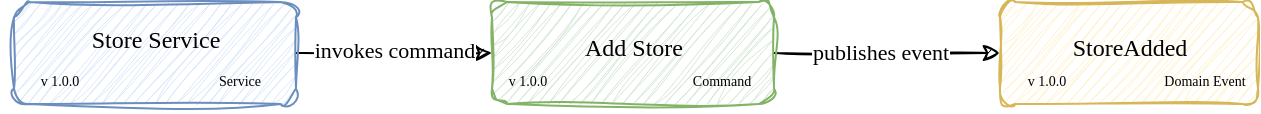 <mxfile version="24.7.10">
  <diagram name="Page-1" id="EXHx3dKr1RHgXwavZVSH">
    <mxGraphModel dx="1098" dy="465" grid="0" gridSize="10" guides="1" tooltips="1" connect="1" arrows="1" fold="1" page="0" pageScale="1" pageWidth="850" pageHeight="1100" math="0" shadow="0">
      <root>
        <mxCell id="0" />
        <mxCell id="1" parent="0" />
        <mxCell id="WGej2_bfYsvIvVX5093R-10" value="" style="endArrow=classic;html=1;rounded=1;exitX=1;exitY=0.5;exitDx=0;exitDy=0;sketch=1;curveFitting=1;jiggle=2;entryX=0;entryY=0.5;entryDx=0;entryDy=0;" edge="1" parent="1" source="WGej2_bfYsvIvVX5093R-8" target="WGej2_bfYsvIvVX5093R-17">
          <mxGeometry width="50" height="50" relative="1" as="geometry">
            <mxPoint x="-25" y="284" as="sourcePoint" />
            <mxPoint x="-87.249" y="201.818" as="targetPoint" />
          </mxGeometry>
        </mxCell>
        <mxCell id="WGej2_bfYsvIvVX5093R-11" value="invokes command" style="edgeLabel;html=1;align=center;verticalAlign=middle;resizable=0;points=[];sketch=1;curveFitting=1;jiggle=2;rounded=1;fontFamily=Caveat;fontSource=https%3A%2F%2Ffonts.googleapis.com%2Fcss%3Ffamily%3DCaveat;" vertex="1" connectable="0" parent="WGej2_bfYsvIvVX5093R-10">
          <mxGeometry x="-0.065" y="-1" relative="1" as="geometry">
            <mxPoint x="3" y="-3" as="offset" />
          </mxGeometry>
        </mxCell>
        <mxCell id="WGej2_bfYsvIvVX5093R-32" value="" style="edgeStyle=orthogonalEdgeStyle;rounded=1;sketch=1;hachureGap=4;jiggle=2;curveFitting=1;orthogonalLoop=1;jettySize=auto;html=1;fontFamily=Architects Daughter;fontSource=https%3A%2F%2Ffonts.googleapis.com%2Fcss%3Ffamily%3DArchitects%2BDaughter;entryX=0;entryY=0.5;entryDx=0;entryDy=0;" edge="1" parent="1" source="WGej2_bfYsvIvVX5093R-17" target="WGej2_bfYsvIvVX5093R-26">
          <mxGeometry relative="1" as="geometry" />
        </mxCell>
        <mxCell id="WGej2_bfYsvIvVX5093R-35" value="publishes event" style="edgeLabel;html=1;align=center;verticalAlign=middle;resizable=0;points=[];rounded=1;sketch=1;hachureGap=4;jiggle=2;curveFitting=1;fontFamily=Caveat;fontSource=https%3A%2F%2Ffonts.googleapis.com%2Fcss%3Ffamily%3DCaveat;" vertex="1" connectable="0" parent="WGej2_bfYsvIvVX5093R-32">
          <mxGeometry x="-0.066" y="1" relative="1" as="geometry">
            <mxPoint as="offset" />
          </mxGeometry>
        </mxCell>
        <mxCell id="WGej2_bfYsvIvVX5093R-30" value="" style="group" vertex="1" connectable="0" parent="1">
          <mxGeometry x="90" y="166" width="140" height="55" as="geometry" />
        </mxCell>
        <mxCell id="WGej2_bfYsvIvVX5093R-26" value="" style="rounded=1;whiteSpace=wrap;html=1;sketch=1;curveFitting=1;jiggle=2;fillColor=#fff2cc;strokeColor=#d6b656;" vertex="1" parent="WGej2_bfYsvIvVX5093R-30">
          <mxGeometry x="10.98" width="129.02" height="51" as="geometry" />
        </mxCell>
        <mxCell id="WGej2_bfYsvIvVX5093R-27" value="StoreAdded" style="text;html=1;align=center;verticalAlign=middle;whiteSpace=wrap;rounded=0;fontFamily=Josefin Sans;fontSource=https%3A%2F%2Ffonts.googleapis.com%2Fcss%3Ffamily%3DJosefin%2BSans;" vertex="1" parent="WGej2_bfYsvIvVX5093R-30">
          <mxGeometry x="30.654" y="8" width="89.673" height="30" as="geometry" />
        </mxCell>
        <mxCell id="WGej2_bfYsvIvVX5093R-28" value="Domain Event" style="text;html=1;align=center;verticalAlign=middle;whiteSpace=wrap;rounded=0;fontFamily=Barlow;fontSource=https%3A%2F%2Ffonts.googleapis.com%2Fcss%3Ffamily%3DBarlow;fontSize=7;" vertex="1" parent="WGej2_bfYsvIvVX5093R-30">
          <mxGeometry x="87" y="34" width="53" height="12" as="geometry" />
        </mxCell>
        <mxCell id="WGej2_bfYsvIvVX5093R-29" value="v 1.0.0" style="text;html=1;align=center;verticalAlign=middle;whiteSpace=wrap;rounded=0;fontFamily=Barlow;fontSource=https%3A%2F%2Ffonts.googleapis.com%2Fcss%3Ffamily%3DBarlow;fontSize=7;" vertex="1" parent="WGej2_bfYsvIvVX5093R-30">
          <mxGeometry x="13.725" y="25" width="41.176" height="30" as="geometry" />
        </mxCell>
        <mxCell id="WGej2_bfYsvIvVX5093R-36" value="" style="group" vertex="1" connectable="0" parent="1">
          <mxGeometry x="-165" y="166" width="153" height="55" as="geometry" />
        </mxCell>
        <mxCell id="WGej2_bfYsvIvVX5093R-17" value="" style="rounded=1;whiteSpace=wrap;html=1;sketch=1;curveFitting=1;jiggle=2;fillColor=#d5e8d4;strokeColor=#82b366;" vertex="1" parent="WGej2_bfYsvIvVX5093R-36">
          <mxGeometry x="12" width="141" height="51" as="geometry" />
        </mxCell>
        <mxCell id="WGej2_bfYsvIvVX5093R-18" value="Add Store" style="text;html=1;align=center;verticalAlign=middle;whiteSpace=wrap;rounded=0;fontFamily=Josefin Sans;fontSource=https%3A%2F%2Ffonts.googleapis.com%2Fcss%3Ffamily%3DJosefin%2BSans;" vertex="1" parent="WGej2_bfYsvIvVX5093R-36">
          <mxGeometry x="33.5" y="8" width="98" height="30" as="geometry" />
        </mxCell>
        <mxCell id="WGej2_bfYsvIvVX5093R-19" value="Command" style="text;html=1;align=center;verticalAlign=middle;whiteSpace=wrap;rounded=0;fontFamily=Barlow;fontSource=https%3A%2F%2Ffonts.googleapis.com%2Fcss%3Ffamily%3DBarlow;fontSize=7;" vertex="1" parent="WGej2_bfYsvIvVX5093R-36">
          <mxGeometry x="106" y="34" width="42" height="12" as="geometry" />
        </mxCell>
        <mxCell id="WGej2_bfYsvIvVX5093R-20" value="v 1.0.0" style="text;html=1;align=center;verticalAlign=middle;whiteSpace=wrap;rounded=0;fontFamily=Barlow;fontSource=https%3A%2F%2Ffonts.googleapis.com%2Fcss%3Ffamily%3DBarlow;fontSize=7;" vertex="1" parent="WGej2_bfYsvIvVX5093R-36">
          <mxGeometry y="25" width="60" height="30" as="geometry" />
        </mxCell>
        <mxCell id="WGej2_bfYsvIvVX5093R-37" value="" style="group" vertex="1" connectable="0" parent="1">
          <mxGeometry x="-399" y="166" width="148" height="55" as="geometry" />
        </mxCell>
        <mxCell id="WGej2_bfYsvIvVX5093R-8" value="" style="rounded=1;whiteSpace=wrap;html=1;sketch=1;curveFitting=1;jiggle=2;fillColor=#dae8fc;strokeColor=#6c8ebf;" vertex="1" parent="WGej2_bfYsvIvVX5093R-37">
          <mxGeometry x="7" width="141" height="51" as="geometry" />
        </mxCell>
        <mxCell id="WGej2_bfYsvIvVX5093R-14" value="Store Service" style="text;html=1;align=center;verticalAlign=middle;whiteSpace=wrap;rounded=0;fontFamily=Josefin Sans;fontSource=https%3A%2F%2Ffonts.googleapis.com%2Fcss%3Ffamily%3DJosefin%2BSans;" vertex="1" parent="WGej2_bfYsvIvVX5093R-37">
          <mxGeometry x="28.5" y="4" width="98" height="30" as="geometry" />
        </mxCell>
        <mxCell id="WGej2_bfYsvIvVX5093R-15" value="Service" style="text;html=1;align=center;verticalAlign=middle;whiteSpace=wrap;rounded=0;fontFamily=Barlow;fontSource=https%3A%2F%2Ffonts.googleapis.com%2Fcss%3Ffamily%3DBarlow;fontSize=7;" vertex="1" parent="WGej2_bfYsvIvVX5093R-37">
          <mxGeometry x="99" y="34" width="42" height="12" as="geometry" />
        </mxCell>
        <mxCell id="WGej2_bfYsvIvVX5093R-16" value="v 1.0.0" style="text;html=1;align=center;verticalAlign=middle;whiteSpace=wrap;rounded=0;fontFamily=Barlow;fontSource=https%3A%2F%2Ffonts.googleapis.com%2Fcss%3Ffamily%3DBarlow;fontSize=7;" vertex="1" parent="WGej2_bfYsvIvVX5093R-37">
          <mxGeometry y="25" width="60" height="30" as="geometry" />
        </mxCell>
      </root>
    </mxGraphModel>
  </diagram>
</mxfile>
